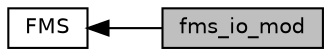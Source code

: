 digraph "fms_io_mod"
{
  edge [fontname="Helvetica",fontsize="10",labelfontname="Helvetica",labelfontsize="10"];
  node [fontname="Helvetica",fontsize="10",shape=box];
  rankdir=LR;
  Node1 [label="fms_io_mod",height=0.2,width=0.4,color="black", fillcolor="grey75", style="filled", fontcolor="black",tooltip="Module for writing and reading restart data via NetCDF files."];
  Node2 [label="FMS",height=0.2,width=0.4,color="black", fillcolor="white", style="filled",URL="$group__fms.html",tooltip="Modules and associated files in the fms directory."];
  Node2->Node1 [shape=plaintext, dir="back", style="solid"];
}
